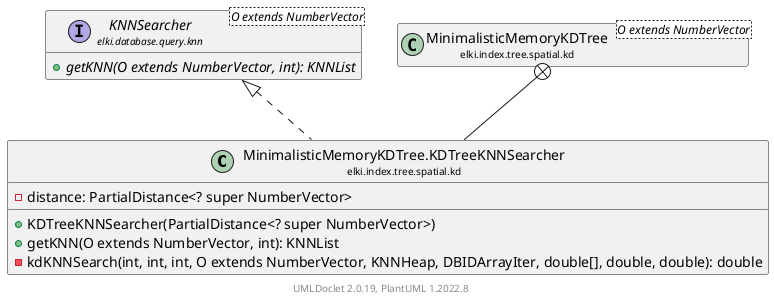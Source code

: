@startuml
    remove .*\.(Instance|Par|Parameterizer|Factory)$
    set namespaceSeparator none
    hide empty fields
    hide empty methods

    class "<size:14>MinimalisticMemoryKDTree.KDTreeKNNSearcher\n<size:10>elki.index.tree.spatial.kd" as elki.index.tree.spatial.kd.MinimalisticMemoryKDTree.KDTreeKNNSearcher [[MinimalisticMemoryKDTree.KDTreeKNNSearcher.html]] {
        -distance: PartialDistance<? super NumberVector>
        +KDTreeKNNSearcher(PartialDistance<? super NumberVector>)
        +getKNN(O extends NumberVector, int): KNNList
        -kdKNNSearch(int, int, int, O extends NumberVector, KNNHeap, DBIDArrayIter, double[], double, double): double
    }

    interface "<size:14>KNNSearcher\n<size:10>elki.database.query.knn" as elki.database.query.knn.KNNSearcher<O extends NumberVector> [[../../../../database/query/knn/KNNSearcher.html]] {
        {abstract} +getKNN(O extends NumberVector, int): KNNList
    }
    class "<size:14>MinimalisticMemoryKDTree\n<size:10>elki.index.tree.spatial.kd" as elki.index.tree.spatial.kd.MinimalisticMemoryKDTree<O extends NumberVector> [[MinimalisticMemoryKDTree.html]]

    elki.database.query.knn.KNNSearcher <|.. elki.index.tree.spatial.kd.MinimalisticMemoryKDTree.KDTreeKNNSearcher
    elki.index.tree.spatial.kd.MinimalisticMemoryKDTree +-- elki.index.tree.spatial.kd.MinimalisticMemoryKDTree.KDTreeKNNSearcher

    center footer UMLDoclet 2.0.19, PlantUML 1.2022.8
@enduml
